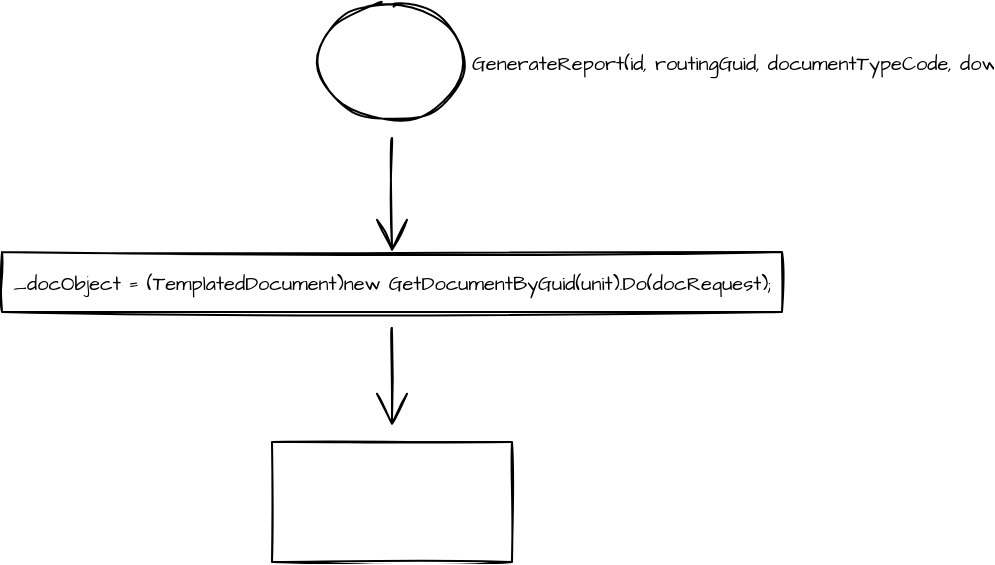 <mxfile version="20.3.0" type="github">
  <diagram id="C5RBs43oDa-KdzZeNtuy" name="Page-1">
    <mxGraphModel dx="377" dy="1733" grid="1" gridSize="10" guides="1" tooltips="1" connect="1" arrows="1" fold="1" page="1" pageScale="1" pageWidth="827" pageHeight="1169" math="0" shadow="0">
      <root>
        <mxCell id="WIyWlLk6GJQsqaUBKTNV-0" />
        <mxCell id="WIyWlLk6GJQsqaUBKTNV-1" parent="WIyWlLk6GJQsqaUBKTNV-0" />
        <mxCell id="85bUbTbqDZPOqHRigDFA-2" value="" style="edgeStyle=orthogonalEdgeStyle;curved=1;rounded=0;sketch=1;hachureGap=4;orthogonalLoop=1;jettySize=auto;html=1;fontFamily=Architects Daughter;fontSource=https%3A%2F%2Ffonts.googleapis.com%2Fcss%3Ffamily%3DArchitects%2BDaughter;fontSize=10;endArrow=open;startSize=14;endSize=14;sourcePerimeterSpacing=8;targetPerimeterSpacing=8;" edge="1" parent="WIyWlLk6GJQsqaUBKTNV-1" source="85bUbTbqDZPOqHRigDFA-0" target="85bUbTbqDZPOqHRigDFA-1">
          <mxGeometry relative="1" as="geometry" />
        </mxCell>
        <mxCell id="85bUbTbqDZPOqHRigDFA-0" value="_docObject = (TemplatedDocument)new GetDocumentByGuid(unit).Do(docRequest);" style="rounded=0;whiteSpace=wrap;html=1;sketch=1;hachureGap=4;fontFamily=Architects Daughter;fontSource=https%3A%2F%2Ffonts.googleapis.com%2Fcss%3Ffamily%3DArchitects%2BDaughter;fontSize=10;" vertex="1" parent="WIyWlLk6GJQsqaUBKTNV-1">
          <mxGeometry x="20" y="10" width="390" height="30" as="geometry" />
        </mxCell>
        <mxCell id="85bUbTbqDZPOqHRigDFA-1" value="" style="whiteSpace=wrap;html=1;fontSize=10;fontFamily=Architects Daughter;rounded=0;sketch=1;hachureGap=4;fontSource=https%3A%2F%2Ffonts.googleapis.com%2Fcss%3Ffamily%3DArchitects%2BDaughter;" vertex="1" parent="WIyWlLk6GJQsqaUBKTNV-1">
          <mxGeometry x="155" y="105" width="120" height="60" as="geometry" />
        </mxCell>
        <mxCell id="85bUbTbqDZPOqHRigDFA-5" style="edgeStyle=orthogonalEdgeStyle;curved=1;rounded=0;sketch=1;hachureGap=4;orthogonalLoop=1;jettySize=auto;html=1;entryX=0.5;entryY=0;entryDx=0;entryDy=0;fontFamily=Architects Daughter;fontSource=https%3A%2F%2Ffonts.googleapis.com%2Fcss%3Ffamily%3DArchitects%2BDaughter;fontSize=10;endArrow=open;startSize=14;endSize=14;sourcePerimeterSpacing=8;targetPerimeterSpacing=8;" edge="1" parent="WIyWlLk6GJQsqaUBKTNV-1" source="85bUbTbqDZPOqHRigDFA-3" target="85bUbTbqDZPOqHRigDFA-0">
          <mxGeometry relative="1" as="geometry" />
        </mxCell>
        <mxCell id="85bUbTbqDZPOqHRigDFA-3" value="GenerateReport(id, routingGuid, documentTypeCode, download)" style="ellipse;fontSize=10;fontFamily=Architects Daughter;rounded=0;sketch=1;hachureGap=4;fontSource=https%3A%2F%2Ffonts.googleapis.com%2Fcss%3Ffamily%3DArchitects%2BDaughter;align=left;labelPosition=right;verticalLabelPosition=middle;verticalAlign=middle;html=1;" vertex="1" parent="WIyWlLk6GJQsqaUBKTNV-1">
          <mxGeometry x="177.5" y="-115" width="75" height="60" as="geometry" />
        </mxCell>
      </root>
    </mxGraphModel>
  </diagram>
</mxfile>
